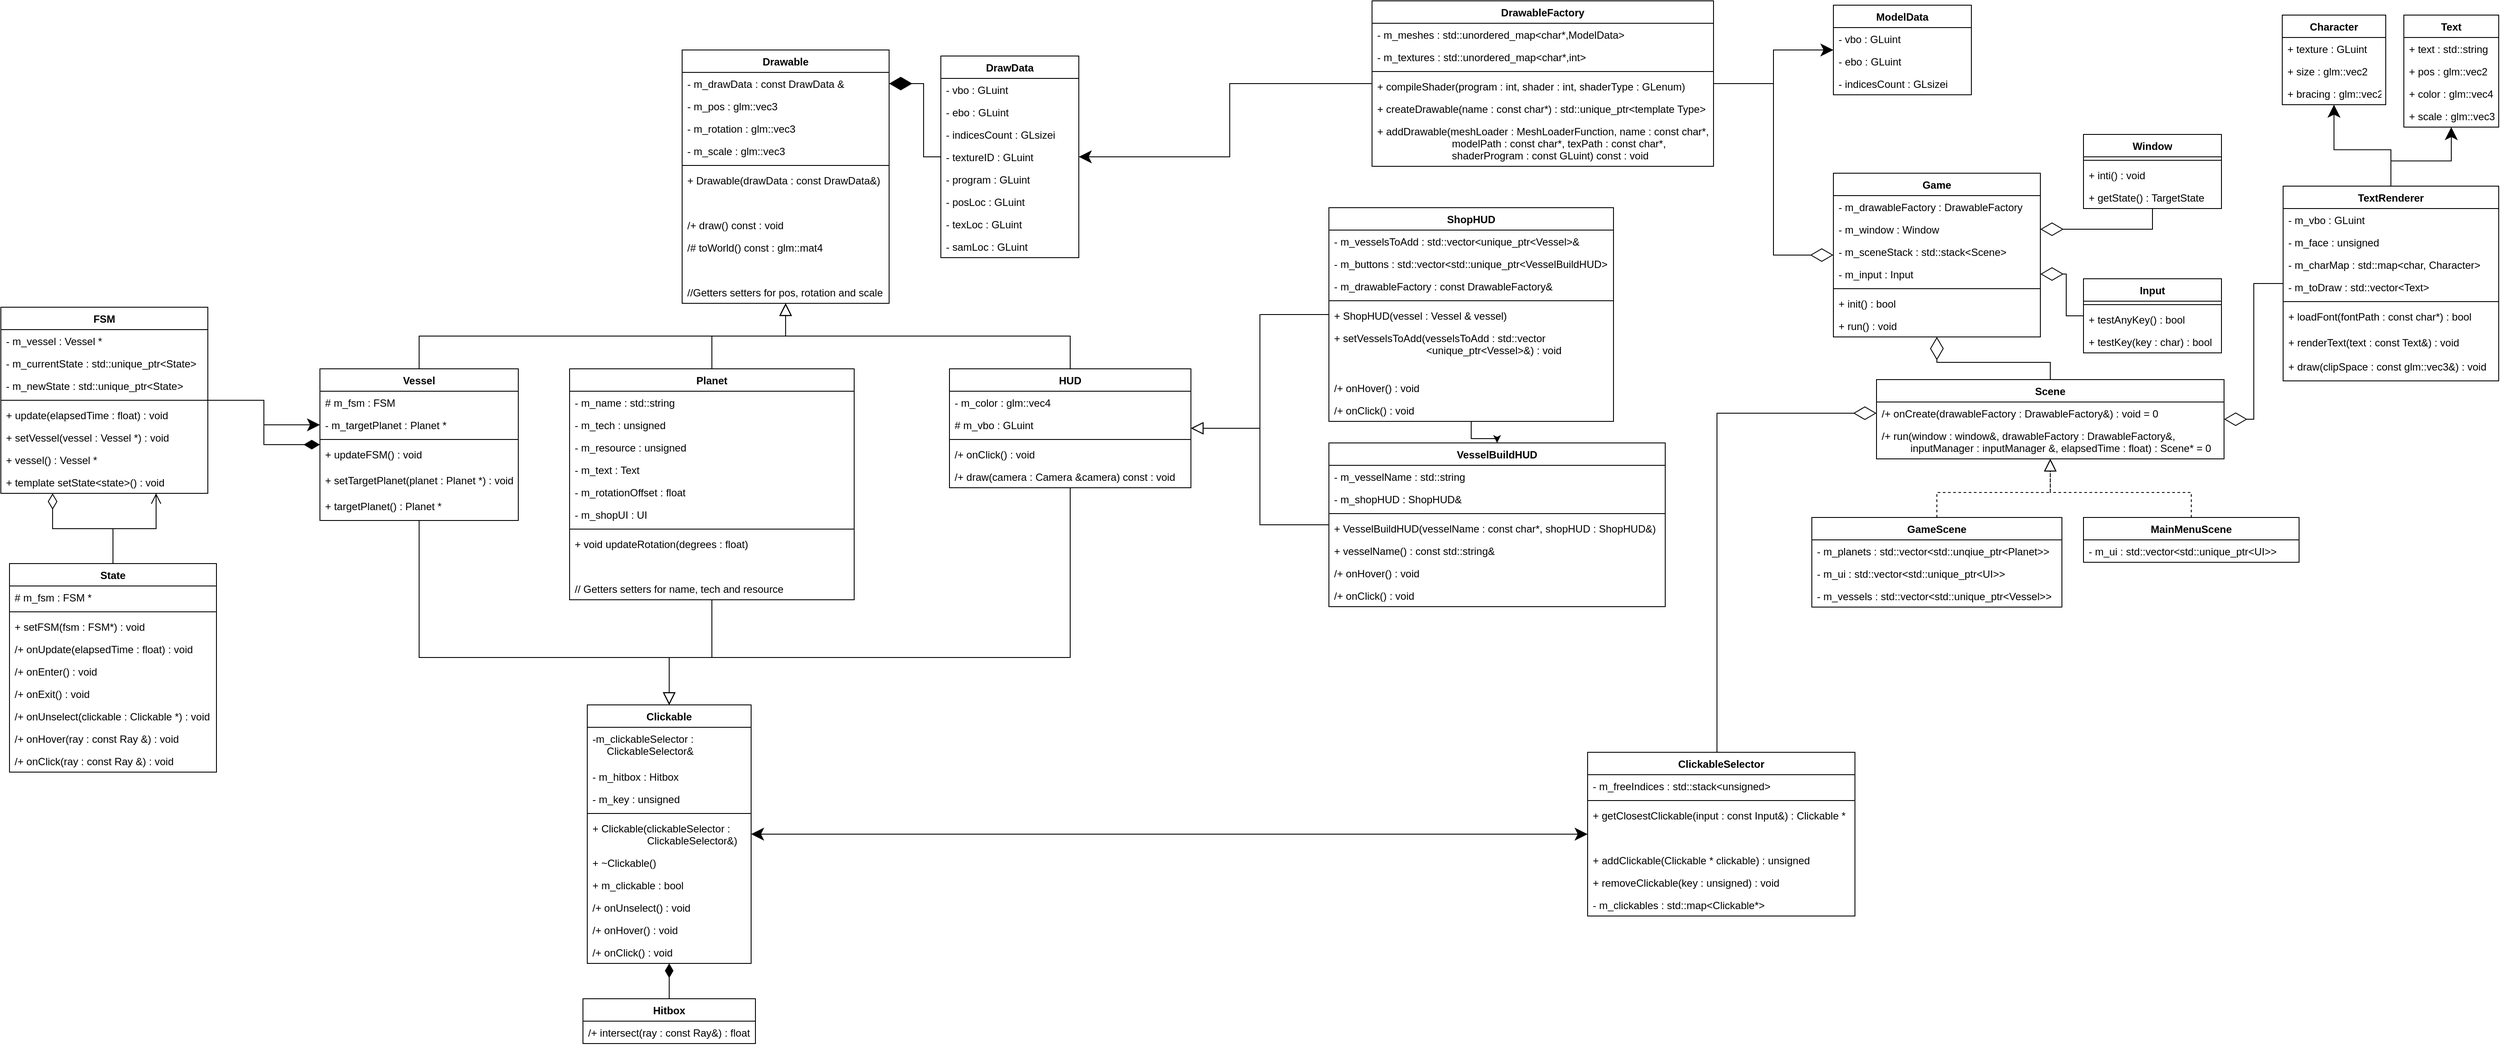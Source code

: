 <mxfile version="10.5.0" type="device"><diagram id="i9re9GQSR742nZZxmNjh" name="Page-1"><mxGraphModel dx="3123" dy="2173" grid="1" gridSize="10" guides="1" tooltips="1" connect="1" arrows="1" fold="1" page="0" pageScale="1" pageWidth="827" pageHeight="1169" math="0" shadow="0"><root><mxCell id="0"/><mxCell id="1" parent="0"/><mxCell id="rJT7sKnUNj_xwnFJikx2-1" value="GameScene" style="swimlane;fontStyle=1;align=center;verticalAlign=top;childLayout=stackLayout;horizontal=1;startSize=26;horizontalStack=0;resizeParent=1;resizeParentMax=0;resizeLast=0;collapsible=1;marginBottom=0;" parent="1" vertex="1"><mxGeometry x="1620" y="17.5" width="290" height="104" as="geometry"><mxRectangle x="160" y="80" width="90" height="26" as="alternateBounds"/></mxGeometry></mxCell><mxCell id="rJT7sKnUNj_xwnFJikx2-2" value="- m_planets : std::vector&lt;std::unqiue_ptr&lt;Planet&gt;&gt;" style="text;strokeColor=none;fillColor=none;align=left;verticalAlign=top;spacingLeft=4;spacingRight=4;overflow=hidden;rotatable=0;points=[[0,0.5],[1,0.5]];portConstraint=eastwest;" parent="rJT7sKnUNj_xwnFJikx2-1" vertex="1"><mxGeometry y="26" width="290" height="26" as="geometry"/></mxCell><mxCell id="5YO-ygShlUDtJ7WzstVl-23" value="- m_ui : std::vector&lt;std::unique_ptr&lt;UI&gt;&gt;&#10;" style="text;strokeColor=none;fillColor=none;align=left;verticalAlign=top;spacingLeft=4;spacingRight=4;overflow=hidden;rotatable=0;points=[[0,0.5],[1,0.5]];portConstraint=eastwest;" parent="rJT7sKnUNj_xwnFJikx2-1" vertex="1"><mxGeometry y="52" width="290" height="26" as="geometry"/></mxCell><mxCell id="5YO-ygShlUDtJ7WzstVl-24" value="- m_vessels : std::vector&lt;std::unique_ptr&lt;Vessel&gt;&gt;&#10;" style="text;strokeColor=none;fillColor=none;align=left;verticalAlign=top;spacingLeft=4;spacingRight=4;overflow=hidden;rotatable=0;points=[[0,0.5],[1,0.5]];portConstraint=eastwest;" parent="rJT7sKnUNj_xwnFJikx2-1" vertex="1"><mxGeometry y="78" width="290" height="26" as="geometry"/></mxCell><mxCell id="rJT7sKnUNj_xwnFJikx2-5" value="Drawable&#10;" style="swimlane;fontStyle=1;align=center;verticalAlign=top;childLayout=stackLayout;horizontal=1;startSize=26;horizontalStack=0;resizeParent=1;resizeParentMax=0;resizeLast=0;collapsible=1;marginBottom=0;" parent="1" vertex="1"><mxGeometry x="310" y="-525" width="240" height="294" as="geometry"><mxRectangle x="360" y="-80" width="80" height="26" as="alternateBounds"/></mxGeometry></mxCell><mxCell id="-7fg012H0KNJBUnTIa3P-5" value="- m_drawData : const DrawData &amp;&#10;" style="text;strokeColor=none;fillColor=none;align=left;verticalAlign=top;spacingLeft=4;spacingRight=4;overflow=hidden;rotatable=0;points=[[0,0.5],[1,0.5]];portConstraint=eastwest;" parent="rJT7sKnUNj_xwnFJikx2-5" vertex="1"><mxGeometry y="26" width="240" height="26" as="geometry"/></mxCell><mxCell id="-7fg012H0KNJBUnTIa3P-1" value="- m_pos : glm::vec3&#10;&#10;" style="text;strokeColor=none;fillColor=none;align=left;verticalAlign=top;spacingLeft=4;spacingRight=4;overflow=hidden;rotatable=0;points=[[0,0.5],[1,0.5]];portConstraint=eastwest;" parent="rJT7sKnUNj_xwnFJikx2-5" vertex="1"><mxGeometry y="52" width="240" height="26" as="geometry"/></mxCell><mxCell id="-7fg012H0KNJBUnTIa3P-2" value="- m_rotation : glm::vec3" style="text;strokeColor=none;fillColor=none;align=left;verticalAlign=top;spacingLeft=4;spacingRight=4;overflow=hidden;rotatable=0;points=[[0,0.5],[1,0.5]];portConstraint=eastwest;" parent="rJT7sKnUNj_xwnFJikx2-5" vertex="1"><mxGeometry y="78" width="240" height="26" as="geometry"/></mxCell><mxCell id="-7fg012H0KNJBUnTIa3P-3" value="- m_scale : glm::vec3" style="text;strokeColor=none;fillColor=none;align=left;verticalAlign=top;spacingLeft=4;spacingRight=4;overflow=hidden;rotatable=0;points=[[0,0.5],[1,0.5]];portConstraint=eastwest;" parent="rJT7sKnUNj_xwnFJikx2-5" vertex="1"><mxGeometry y="104" width="240" height="26" as="geometry"/></mxCell><mxCell id="rJT7sKnUNj_xwnFJikx2-7" value="" style="line;strokeWidth=1;fillColor=none;align=left;verticalAlign=middle;spacingTop=-1;spacingLeft=3;spacingRight=3;rotatable=0;labelPosition=right;points=[];portConstraint=eastwest;" parent="rJT7sKnUNj_xwnFJikx2-5" vertex="1"><mxGeometry y="130" width="240" height="8" as="geometry"/></mxCell><mxCell id="rJT7sKnUNj_xwnFJikx2-8" value="+ Drawable(drawData : const DrawData&amp;)" style="text;strokeColor=none;fillColor=none;align=left;verticalAlign=top;spacingLeft=4;spacingRight=4;overflow=hidden;rotatable=0;points=[[0,0.5],[1,0.5]];portConstraint=eastwest;" parent="rJT7sKnUNj_xwnFJikx2-5" vertex="1"><mxGeometry y="138" width="240" height="26" as="geometry"/></mxCell><mxCell id="rJT7sKnUNj_xwnFJikx2-182" value=" " style="text;strokeColor=none;fillColor=none;align=left;verticalAlign=top;spacingLeft=4;spacingRight=4;overflow=hidden;rotatable=0;points=[[0,0.5],[1,0.5]];portConstraint=eastwest;" parent="rJT7sKnUNj_xwnFJikx2-5" vertex="1"><mxGeometry y="164" width="240" height="26" as="geometry"/></mxCell><mxCell id="rJT7sKnUNj_xwnFJikx2-181" value="/+ draw() const : void" style="text;strokeColor=none;fillColor=none;align=left;verticalAlign=top;spacingLeft=4;spacingRight=4;overflow=hidden;rotatable=0;points=[[0,0.5],[1,0.5]];portConstraint=eastwest;" parent="rJT7sKnUNj_xwnFJikx2-5" vertex="1"><mxGeometry y="190" width="240" height="26" as="geometry"/></mxCell><mxCell id="-7fg012H0KNJBUnTIa3P-63" value="/# toWorld() const : glm::mat4" style="text;strokeColor=none;fillColor=none;align=left;verticalAlign=top;spacingLeft=4;spacingRight=4;overflow=hidden;rotatable=0;points=[[0,0.5],[1,0.5]];portConstraint=eastwest;" parent="rJT7sKnUNj_xwnFJikx2-5" vertex="1"><mxGeometry y="216" width="240" height="26" as="geometry"/></mxCell><mxCell id="-7fg012H0KNJBUnTIa3P-64" value=" " style="text;strokeColor=none;fillColor=none;align=left;verticalAlign=top;spacingLeft=4;spacingRight=4;overflow=hidden;rotatable=0;points=[[0,0.5],[1,0.5]];portConstraint=eastwest;" parent="rJT7sKnUNj_xwnFJikx2-5" vertex="1"><mxGeometry y="242" width="240" height="26" as="geometry"/></mxCell><mxCell id="-7fg012H0KNJBUnTIa3P-65" value="//Getters setters for pos, rotation and scale" style="text;strokeColor=none;fillColor=none;align=left;verticalAlign=top;spacingLeft=4;spacingRight=4;overflow=hidden;rotatable=0;points=[[0,0.5],[1,0.5]];portConstraint=eastwest;" parent="rJT7sKnUNj_xwnFJikx2-5" vertex="1"><mxGeometry y="268" width="240" height="26" as="geometry"/></mxCell><mxCell id="rJT7sKnUNj_xwnFJikx2-168" style="edgeStyle=elbowEdgeStyle;rounded=0;elbow=vertical;html=1;jettySize=auto;orthogonalLoop=1;endFill=0;endArrow=block;endSize=12;" parent="1" source="6wGpaK7jYhD4Hi7cCe56-2" target="6wGpaK7jYhD4Hi7cCe56-45" edge="1"><mxGeometry relative="1" as="geometry"><Array as="points"><mxPoint x="160" y="180"/></Array><mxPoint x="310" y="265.5" as="targetPoint"/></mxGeometry></mxCell><mxCell id="rJT7sKnUNj_xwnFJikx2-57" style="edgeStyle=elbowEdgeStyle;rounded=0;html=1;jettySize=auto;orthogonalLoop=1;endFill=0;endArrow=block;endSize=12;elbow=vertical;" parent="1" source="rJT7sKnUNj_xwnFJikx2-16" target="rJT7sKnUNj_xwnFJikx2-5" edge="1"><mxGeometry relative="1" as="geometry"/></mxCell><mxCell id="rJT7sKnUNj_xwnFJikx2-170" style="edgeStyle=orthogonalEdgeStyle;rounded=0;elbow=vertical;html=1;jettySize=auto;orthogonalLoop=1;endFill=0;endArrow=block;endSize=12;" parent="1" source="rJT7sKnUNj_xwnFJikx2-16" target="6wGpaK7jYhD4Hi7cCe56-45" edge="1"><mxGeometry relative="1" as="geometry"><mxPoint x="220" y="-181" as="sourcePoint"/><mxPoint x="430" y="210" as="targetPoint"/><Array as="points"><mxPoint x="345" y="180"/></Array></mxGeometry></mxCell><mxCell id="rJT7sKnUNj_xwnFJikx2-16" value="Planet&#10;" style="swimlane;fontStyle=1;align=center;verticalAlign=top;childLayout=stackLayout;horizontal=1;startSize=26;horizontalStack=0;resizeParent=1;resizeParentMax=0;resizeLast=0;collapsible=1;marginBottom=0;" parent="1" vertex="1"><mxGeometry x="179.5" y="-155" width="330" height="268" as="geometry"><mxRectangle x="160" y="-137" width="70" height="26" as="alternateBounds"/></mxGeometry></mxCell><mxCell id="rJT7sKnUNj_xwnFJikx2-17" value="- m_name : std::string" style="text;strokeColor=none;fillColor=none;align=left;verticalAlign=top;spacingLeft=4;spacingRight=4;overflow=hidden;rotatable=0;points=[[0,0.5],[1,0.5]];portConstraint=eastwest;" parent="rJT7sKnUNj_xwnFJikx2-16" vertex="1"><mxGeometry y="26" width="330" height="26" as="geometry"/></mxCell><mxCell id="rJT7sKnUNj_xwnFJikx2-136" value="- m_tech : unsigned" style="text;strokeColor=none;fillColor=none;align=left;verticalAlign=top;spacingLeft=4;spacingRight=4;overflow=hidden;rotatable=0;points=[[0,0.5],[1,0.5]];portConstraint=eastwest;" parent="rJT7sKnUNj_xwnFJikx2-16" vertex="1"><mxGeometry y="52" width="330" height="26" as="geometry"/></mxCell><mxCell id="rJT7sKnUNj_xwnFJikx2-137" value="- m_resource : unsigned" style="text;strokeColor=none;fillColor=none;align=left;verticalAlign=top;spacingLeft=4;spacingRight=4;overflow=hidden;rotatable=0;points=[[0,0.5],[1,0.5]];portConstraint=eastwest;" parent="rJT7sKnUNj_xwnFJikx2-16" vertex="1"><mxGeometry y="78" width="330" height="26" as="geometry"/></mxCell><mxCell id="5YO-ygShlUDtJ7WzstVl-14" value="- m_text : Text" style="text;strokeColor=none;fillColor=none;align=left;verticalAlign=top;spacingLeft=4;spacingRight=4;overflow=hidden;rotatable=0;points=[[0,0.5],[1,0.5]];portConstraint=eastwest;" parent="rJT7sKnUNj_xwnFJikx2-16" vertex="1"><mxGeometry y="104" width="330" height="26" as="geometry"/></mxCell><mxCell id="-7fg012H0KNJBUnTIa3P-68" value="- m_rotationOffset : float" style="text;strokeColor=none;fillColor=none;align=left;verticalAlign=top;spacingLeft=4;spacingRight=4;overflow=hidden;rotatable=0;points=[[0,0.5],[1,0.5]];portConstraint=eastwest;" parent="rJT7sKnUNj_xwnFJikx2-16" vertex="1"><mxGeometry y="130" width="330" height="26" as="geometry"/></mxCell><mxCell id="SJQj1l9_C12tq92S0Cko-1" value="- m_shopUI : UI" style="text;strokeColor=none;fillColor=none;align=left;verticalAlign=top;spacingLeft=4;spacingRight=4;overflow=hidden;rotatable=0;points=[[0,0.5],[1,0.5]];portConstraint=eastwest;" parent="rJT7sKnUNj_xwnFJikx2-16" vertex="1"><mxGeometry y="156" width="330" height="26" as="geometry"/></mxCell><mxCell id="rJT7sKnUNj_xwnFJikx2-18" value="" style="line;strokeWidth=1;fillColor=none;align=left;verticalAlign=middle;spacingTop=-1;spacingLeft=3;spacingRight=3;rotatable=0;labelPosition=right;points=[];portConstraint=eastwest;" parent="rJT7sKnUNj_xwnFJikx2-16" vertex="1"><mxGeometry y="182" width="330" height="8" as="geometry"/></mxCell><mxCell id="rJT7sKnUNj_xwnFJikx2-160" value="+ void updateRotation(degrees : float)" style="text;strokeColor=none;fillColor=none;align=left;verticalAlign=top;spacingLeft=4;spacingRight=4;overflow=hidden;rotatable=0;points=[[0,0.5],[1,0.5]];portConstraint=eastwest;" parent="rJT7sKnUNj_xwnFJikx2-16" vertex="1"><mxGeometry y="190" width="330" height="26" as="geometry"/></mxCell><mxCell id="-7fg012H0KNJBUnTIa3P-66" value=" " style="text;strokeColor=none;fillColor=none;align=left;verticalAlign=top;spacingLeft=4;spacingRight=4;overflow=hidden;rotatable=0;points=[[0,0.5],[1,0.5]];portConstraint=eastwest;" parent="rJT7sKnUNj_xwnFJikx2-16" vertex="1"><mxGeometry y="216" width="330" height="26" as="geometry"/></mxCell><mxCell id="-7fg012H0KNJBUnTIa3P-67" value="// Getters setters for name, tech and resource" style="text;strokeColor=none;fillColor=none;align=left;verticalAlign=top;spacingLeft=4;spacingRight=4;overflow=hidden;rotatable=0;points=[[0,0.5],[1,0.5]];portConstraint=eastwest;" parent="rJT7sKnUNj_xwnFJikx2-16" vertex="1"><mxGeometry y="242" width="330" height="26" as="geometry"/></mxCell><mxCell id="rJT7sKnUNj_xwnFJikx2-54" style="edgeStyle=elbowEdgeStyle;rounded=0;html=1;jettySize=auto;orthogonalLoop=1;endFill=0;endArrow=block;endSize=12;elbow=vertical;" parent="1" source="6wGpaK7jYhD4Hi7cCe56-40" target="rJT7sKnUNj_xwnFJikx2-5" edge="1"><mxGeometry relative="1" as="geometry"><mxPoint x="770.588" y="-154.882" as="sourcePoint"/></mxGeometry></mxCell><mxCell id="rJT7sKnUNj_xwnFJikx2-56" style="rounded=0;html=1;jettySize=auto;orthogonalLoop=1;endFill=0;endArrow=block;endSize=12;edgeStyle=elbowEdgeStyle;elbow=vertical;" parent="1" source="6wGpaK7jYhD4Hi7cCe56-2" target="rJT7sKnUNj_xwnFJikx2-5" edge="1"><mxGeometry relative="1" as="geometry"/></mxCell><mxCell id="rJT7sKnUNj_xwnFJikx2-140" value="Game" style="swimlane;fontStyle=1;align=center;verticalAlign=top;childLayout=stackLayout;horizontal=1;startSize=26;horizontalStack=0;resizeParent=1;resizeParentMax=0;resizeLast=0;collapsible=1;marginBottom=0;" parent="1" vertex="1"><mxGeometry x="1645" y="-382" width="240" height="190" as="geometry"/></mxCell><mxCell id="rJT7sKnUNj_xwnFJikx2-141" value="- m_drawableFactory : DrawableFactory" style="text;strokeColor=none;fillColor=none;align=left;verticalAlign=top;spacingLeft=4;spacingRight=4;overflow=hidden;rotatable=0;points=[[0,0.5],[1,0.5]];portConstraint=eastwest;" parent="rJT7sKnUNj_xwnFJikx2-140" vertex="1"><mxGeometry y="26" width="240" height="26" as="geometry"/></mxCell><mxCell id="-7fg012H0KNJBUnTIa3P-26" value="- m_window : Window" style="text;strokeColor=none;fillColor=none;align=left;verticalAlign=top;spacingLeft=4;spacingRight=4;overflow=hidden;rotatable=0;points=[[0,0.5],[1,0.5]];portConstraint=eastwest;" parent="rJT7sKnUNj_xwnFJikx2-140" vertex="1"><mxGeometry y="52" width="240" height="26" as="geometry"/></mxCell><mxCell id="-7fg012H0KNJBUnTIa3P-32" value="- m_sceneStack : std::stack&lt;Scene&gt;" style="text;strokeColor=none;fillColor=none;align=left;verticalAlign=top;spacingLeft=4;spacingRight=4;overflow=hidden;rotatable=0;points=[[0,0.5],[1,0.5]];portConstraint=eastwest;" parent="rJT7sKnUNj_xwnFJikx2-140" vertex="1"><mxGeometry y="78" width="240" height="26" as="geometry"/></mxCell><mxCell id="5YO-ygShlUDtJ7WzstVl-17" value="- m_input : Input" style="text;strokeColor=none;fillColor=none;align=left;verticalAlign=top;spacingLeft=4;spacingRight=4;overflow=hidden;rotatable=0;points=[[0,0.5],[1,0.5]];portConstraint=eastwest;" parent="rJT7sKnUNj_xwnFJikx2-140" vertex="1"><mxGeometry y="104" width="240" height="26" as="geometry"/></mxCell><mxCell id="rJT7sKnUNj_xwnFJikx2-142" value="" style="line;strokeWidth=1;fillColor=none;align=left;verticalAlign=middle;spacingTop=-1;spacingLeft=3;spacingRight=3;rotatable=0;labelPosition=right;points=[];portConstraint=eastwest;" parent="rJT7sKnUNj_xwnFJikx2-140" vertex="1"><mxGeometry y="130" width="240" height="8" as="geometry"/></mxCell><mxCell id="rJT7sKnUNj_xwnFJikx2-143" value="+ init() : bool" style="text;strokeColor=none;fillColor=none;align=left;verticalAlign=top;spacingLeft=4;spacingRight=4;overflow=hidden;rotatable=0;points=[[0,0.5],[1,0.5]];portConstraint=eastwest;" parent="rJT7sKnUNj_xwnFJikx2-140" vertex="1"><mxGeometry y="138" width="240" height="26" as="geometry"/></mxCell><mxCell id="5YO-ygShlUDtJ7WzstVl-16" value="+ run() : void&#10;" style="text;strokeColor=none;fillColor=none;align=left;verticalAlign=top;spacingLeft=4;spacingRight=4;overflow=hidden;rotatable=0;points=[[0,0.5],[1,0.5]];portConstraint=eastwest;" parent="rJT7sKnUNj_xwnFJikx2-140" vertex="1"><mxGeometry y="164" width="240" height="26" as="geometry"/></mxCell><mxCell id="6wGpaK7jYhD4Hi7cCe56-37" style="edgeStyle=elbowEdgeStyle;rounded=0;orthogonalLoop=1;jettySize=auto;html=1;endFill=0;endArrow=diamondThin;endSize=24;" edge="1" parent="1" source="-7fg012H0KNJBUnTIa3P-33" target="rJT7sKnUNj_xwnFJikx2-144"><mxGeometry relative="1" as="geometry"/></mxCell><mxCell id="rJT7sKnUNj_xwnFJikx2-144" value="Scene" style="swimlane;fontStyle=1;align=center;verticalAlign=top;childLayout=stackLayout;horizontal=1;startSize=26;horizontalStack=0;resizeParent=1;resizeParentMax=0;resizeLast=0;collapsible=1;marginBottom=0;" parent="1" vertex="1"><mxGeometry x="1695" y="-142.5" width="403" height="92" as="geometry"/></mxCell><mxCell id="rJT7sKnUNj_xwnFJikx2-147" value="/+ onCreate(drawableFactory : DrawableFactory&amp;) : void = 0" style="text;strokeColor=none;fillColor=none;align=left;verticalAlign=top;spacingLeft=4;spacingRight=4;overflow=hidden;rotatable=0;points=[[0,0.5],[1,0.5]];portConstraint=eastwest;" parent="rJT7sKnUNj_xwnFJikx2-144" vertex="1"><mxGeometry y="26" width="403" height="26" as="geometry"/></mxCell><mxCell id="5YO-ygShlUDtJ7WzstVl-22" value="/+ run(window : window&amp;, drawableFactory : DrawableFactory&amp;,&#10;          inputManager : inputManager &amp;, elapsedTime : float) : Scene* = 0&#10;" style="text;strokeColor=none;fillColor=none;align=left;verticalAlign=top;spacingLeft=4;spacingRight=4;overflow=hidden;rotatable=0;points=[[0,0.5],[1,0.5]];portConstraint=eastwest;" parent="rJT7sKnUNj_xwnFJikx2-144" vertex="1"><mxGeometry y="52" width="403" height="40" as="geometry"/></mxCell><mxCell id="rJT7sKnUNj_xwnFJikx2-149" style="edgeStyle=orthogonalEdgeStyle;rounded=0;html=1;jettySize=auto;orthogonalLoop=1;endFill=0;endArrow=diamondThin;endSize=24;" parent="1" source="rJT7sKnUNj_xwnFJikx2-144" target="rJT7sKnUNj_xwnFJikx2-140" edge="1"><mxGeometry relative="1" as="geometry"><mxPoint x="1502" y="315.5" as="sourcePoint"/><mxPoint x="1685" y="-113" as="targetPoint"/></mxGeometry></mxCell><mxCell id="rJT7sKnUNj_xwnFJikx2-150" style="edgeStyle=orthogonalEdgeStyle;rounded=0;elbow=vertical;html=1;jettySize=auto;orthogonalLoop=1;endFill=0;endArrow=block;endSize=12;dashed=1;" parent="1" source="rJT7sKnUNj_xwnFJikx2-1" target="rJT7sKnUNj_xwnFJikx2-144" edge="1"><mxGeometry relative="1" as="geometry"/></mxCell><mxCell id="rJT7sKnUNj_xwnFJikx2-156" style="edgeStyle=orthogonalEdgeStyle;rounded=0;html=1;jettySize=auto;orthogonalLoop=1;endFill=0;endArrow=block;endSize=12;dashed=1;" parent="1" source="rJT7sKnUNj_xwnFJikx2-152" target="rJT7sKnUNj_xwnFJikx2-144" edge="1"><mxGeometry relative="1" as="geometry"/></mxCell><mxCell id="rJT7sKnUNj_xwnFJikx2-152" value="MainMenuScene" style="swimlane;fontStyle=1;align=center;verticalAlign=top;childLayout=stackLayout;horizontal=1;startSize=26;horizontalStack=0;resizeParent=1;resizeParentMax=0;resizeLast=0;collapsible=1;marginBottom=0;" parent="1" vertex="1"><mxGeometry x="1935" y="17.5" width="250" height="52" as="geometry"><mxRectangle x="160" y="80" width="90" height="26" as="alternateBounds"/></mxGeometry></mxCell><mxCell id="rJT7sKnUNj_xwnFJikx2-153" value="- m_ui : std::vector&lt;std::unique_ptr&lt;UI&gt;&gt;" style="text;strokeColor=none;fillColor=none;align=left;verticalAlign=top;spacingLeft=4;spacingRight=4;overflow=hidden;rotatable=0;points=[[0,0.5],[1,0.5]];portConstraint=eastwest;" parent="rJT7sKnUNj_xwnFJikx2-152" vertex="1"><mxGeometry y="26" width="250" height="26" as="geometry"/></mxCell><mxCell id="5YO-ygShlUDtJ7WzstVl-13" style="edgeStyle=elbowEdgeStyle;rounded=0;html=1;jettySize=auto;orthogonalLoop=1;endFill=0;endArrow=diamondThin;endSize=24;" parent="1" source="rJT7sKnUNj_xwnFJikx2-188" target="rJT7sKnUNj_xwnFJikx2-140" edge="1"><mxGeometry relative="1" as="geometry"><mxPoint x="1550" y="-400.071" as="sourcePoint"/></mxGeometry></mxCell><mxCell id="-7fg012H0KNJBUnTIa3P-13" style="edgeStyle=orthogonalEdgeStyle;rounded=0;orthogonalLoop=1;jettySize=auto;html=1;endSize=12;" parent="1" source="rJT7sKnUNj_xwnFJikx2-188" target="5YO-ygShlUDtJ7WzstVl-4" edge="1"><mxGeometry relative="1" as="geometry"/></mxCell><mxCell id="-7fg012H0KNJBUnTIa3P-23" value="&amp;nbsp;" style="edgeStyle=elbowEdgeStyle;rounded=0;orthogonalLoop=1;jettySize=auto;html=1;endSize=12;" parent="1" source="rJT7sKnUNj_xwnFJikx2-188" target="-7fg012H0KNJBUnTIa3P-14" edge="1"><mxGeometry x="0.794" y="-79" relative="1" as="geometry"><mxPoint x="1530" y="-480" as="sourcePoint"/><mxPoint as="offset"/></mxGeometry></mxCell><mxCell id="rJT7sKnUNj_xwnFJikx2-188" value="DrawableFactory" style="swimlane;fontStyle=1;align=center;verticalAlign=top;childLayout=stackLayout;horizontal=1;startSize=26;horizontalStack=0;resizeParent=1;resizeParentMax=0;resizeLast=0;collapsible=1;marginBottom=0;" parent="1" vertex="1"><mxGeometry x="1110" y="-582" width="396" height="192" as="geometry"/></mxCell><mxCell id="rJT7sKnUNj_xwnFJikx2-189" value="- m_meshes : std::unordered_map&lt;char*,ModelData&gt;" style="text;strokeColor=none;fillColor=none;align=left;verticalAlign=top;spacingLeft=4;spacingRight=4;overflow=hidden;rotatable=0;points=[[0,0.5],[1,0.5]];portConstraint=eastwest;" parent="rJT7sKnUNj_xwnFJikx2-188" vertex="1"><mxGeometry y="26" width="396" height="26" as="geometry"/></mxCell><mxCell id="-7fg012H0KNJBUnTIa3P-6" value="- m_textures : std::unordered_map&lt;char*,int&gt;" style="text;strokeColor=none;fillColor=none;align=left;verticalAlign=top;spacingLeft=4;spacingRight=4;overflow=hidden;rotatable=0;points=[[0,0.5],[1,0.5]];portConstraint=eastwest;" parent="rJT7sKnUNj_xwnFJikx2-188" vertex="1"><mxGeometry y="52" width="396" height="26" as="geometry"/></mxCell><mxCell id="rJT7sKnUNj_xwnFJikx2-190" value="" style="line;strokeWidth=1;fillColor=none;align=left;verticalAlign=middle;spacingTop=-1;spacingLeft=3;spacingRight=3;rotatable=0;labelPosition=right;points=[];portConstraint=eastwest;" parent="rJT7sKnUNj_xwnFJikx2-188" vertex="1"><mxGeometry y="78" width="396" height="8" as="geometry"/></mxCell><mxCell id="-7fg012H0KNJBUnTIa3P-7" value="+ compileShader(program : int, shader : int, shaderType : GLenum)" style="text;strokeColor=none;fillColor=none;align=left;verticalAlign=top;spacingLeft=4;spacingRight=4;overflow=hidden;rotatable=0;points=[[0,0.5],[1,0.5]];portConstraint=eastwest;" parent="rJT7sKnUNj_xwnFJikx2-188" vertex="1"><mxGeometry y="86" width="396" height="26" as="geometry"/></mxCell><mxCell id="rJT7sKnUNj_xwnFJikx2-191" value="+ createDrawable(name : const char*) : std::unique_ptr&lt;template Type&gt;" style="text;strokeColor=none;fillColor=none;align=left;verticalAlign=top;spacingLeft=4;spacingRight=4;overflow=hidden;rotatable=0;points=[[0,0.5],[1,0.5]];portConstraint=eastwest;" parent="rJT7sKnUNj_xwnFJikx2-188" vertex="1"><mxGeometry y="112" width="396" height="26" as="geometry"/></mxCell><mxCell id="5YO-ygShlUDtJ7WzstVl-12" value="+ addDrawable(meshLoader : MeshLoaderFunction, name : const char*,  &#10;                          modelPath : const char*, texPath : const char*, &#10;                          shaderProgram : const GLuint) const : void" style="text;strokeColor=none;fillColor=none;align=left;verticalAlign=top;spacingLeft=4;spacingRight=4;overflow=hidden;rotatable=0;points=[[0,0.5],[1,0.5]];portConstraint=eastwest;" parent="rJT7sKnUNj_xwnFJikx2-188" vertex="1"><mxGeometry y="138" width="396" height="54" as="geometry"/></mxCell><mxCell id="5YO-ygShlUDtJ7WzstVl-11" style="edgeStyle=orthogonalEdgeStyle;rounded=0;html=1;entryX=1;entryY=0.5;entryDx=0;entryDy=0;jettySize=auto;orthogonalLoop=1;endFill=1;endArrow=diamondThin;endSize=24;" parent="1" source="5YO-ygShlUDtJ7WzstVl-4" target="-7fg012H0KNJBUnTIa3P-5" edge="1"><mxGeometry relative="1" as="geometry"><mxPoint x="540" y="-486" as="targetPoint"/></mxGeometry></mxCell><mxCell id="5YO-ygShlUDtJ7WzstVl-4" value="DrawData&#10;" style="swimlane;fontStyle=1;align=center;verticalAlign=top;childLayout=stackLayout;horizontal=1;startSize=26;horizontalStack=0;resizeParent=1;resizeParentMax=0;resizeLast=0;collapsible=1;marginBottom=0;" parent="1" vertex="1"><mxGeometry x="610" y="-518" width="160" height="234" as="geometry"/></mxCell><mxCell id="rJT7sKnUNj_xwnFJikx2-130" value="- vbo : GLuint" style="text;strokeColor=none;fillColor=none;align=left;verticalAlign=top;spacingLeft=4;spacingRight=4;overflow=hidden;rotatable=0;points=[[0,0.5],[1,0.5]];portConstraint=eastwest;" parent="5YO-ygShlUDtJ7WzstVl-4" vertex="1"><mxGeometry y="26" width="160" height="26" as="geometry"/></mxCell><mxCell id="-7fg012H0KNJBUnTIa3P-11" value="- ebo : GLuint" style="text;strokeColor=none;fillColor=none;align=left;verticalAlign=top;spacingLeft=4;spacingRight=4;overflow=hidden;rotatable=0;points=[[0,0.5],[1,0.5]];portConstraint=eastwest;" parent="5YO-ygShlUDtJ7WzstVl-4" vertex="1"><mxGeometry y="52" width="160" height="26" as="geometry"/></mxCell><mxCell id="rJT7sKnUNj_xwnFJikx2-187" value="- indicesCount : GLsizei" style="text;strokeColor=none;fillColor=none;align=left;verticalAlign=top;spacingLeft=4;spacingRight=4;overflow=hidden;rotatable=0;points=[[0,0.5],[1,0.5]];portConstraint=eastwest;" parent="5YO-ygShlUDtJ7WzstVl-4" vertex="1"><mxGeometry y="78" width="160" height="26" as="geometry"/></mxCell><mxCell id="rJT7sKnUNj_xwnFJikx2-186" value="- textureID : GLuint" style="text;strokeColor=none;fillColor=none;align=left;verticalAlign=top;spacingLeft=4;spacingRight=4;overflow=hidden;rotatable=0;points=[[0,0.5],[1,0.5]];portConstraint=eastwest;" parent="5YO-ygShlUDtJ7WzstVl-4" vertex="1"><mxGeometry y="104" width="160" height="26" as="geometry"/></mxCell><mxCell id="rJT7sKnUNj_xwnFJikx2-184" value="- program : GLuint" style="text;strokeColor=none;fillColor=none;align=left;verticalAlign=top;spacingLeft=4;spacingRight=4;overflow=hidden;rotatable=0;points=[[0,0.5],[1,0.5]];portConstraint=eastwest;" parent="5YO-ygShlUDtJ7WzstVl-4" vertex="1"><mxGeometry y="130" width="160" height="26" as="geometry"/></mxCell><mxCell id="-7fg012H0KNJBUnTIa3P-8" value="- posLoc : GLuint" style="text;strokeColor=none;fillColor=none;align=left;verticalAlign=top;spacingLeft=4;spacingRight=4;overflow=hidden;rotatable=0;points=[[0,0.5],[1,0.5]];portConstraint=eastwest;" parent="5YO-ygShlUDtJ7WzstVl-4" vertex="1"><mxGeometry y="156" width="160" height="26" as="geometry"/></mxCell><mxCell id="-7fg012H0KNJBUnTIa3P-9" value="- texLoc : GLuint" style="text;strokeColor=none;fillColor=none;align=left;verticalAlign=top;spacingLeft=4;spacingRight=4;overflow=hidden;rotatable=0;points=[[0,0.5],[1,0.5]];portConstraint=eastwest;" parent="5YO-ygShlUDtJ7WzstVl-4" vertex="1"><mxGeometry y="182" width="160" height="26" as="geometry"/></mxCell><mxCell id="-7fg012H0KNJBUnTIa3P-10" value="- samLoc : GLuint" style="text;strokeColor=none;fillColor=none;align=left;verticalAlign=top;spacingLeft=4;spacingRight=4;overflow=hidden;rotatable=0;points=[[0,0.5],[1,0.5]];portConstraint=eastwest;" parent="5YO-ygShlUDtJ7WzstVl-4" vertex="1"><mxGeometry y="208" width="160" height="26" as="geometry"/></mxCell><mxCell id="4SjTTzpuwzCWIhGu5Ah2-13" style="edgeStyle=orthogonalEdgeStyle;rounded=0;html=1;entryX=1;entryY=0.5;entryDx=0;entryDy=0;jettySize=auto;orthogonalLoop=1;endFill=0;endArrow=diamondThin;endSize=24;" parent="1" source="4SjTTzpuwzCWIhGu5Ah2-5" target="5YO-ygShlUDtJ7WzstVl-17" edge="1"><mxGeometry relative="1" as="geometry"/></mxCell><mxCell id="4SjTTzpuwzCWIhGu5Ah2-5" value="Input" style="swimlane;fontStyle=1;align=center;verticalAlign=top;childLayout=stackLayout;horizontal=1;startSize=26;horizontalStack=0;resizeParent=1;resizeParentMax=0;resizeLast=0;collapsible=1;marginBottom=0;" parent="1" vertex="1"><mxGeometry x="1935" y="-259.5" width="160" height="86" as="geometry"/></mxCell><mxCell id="4SjTTzpuwzCWIhGu5Ah2-7" value="" style="line;strokeWidth=1;fillColor=none;align=left;verticalAlign=middle;spacingTop=-1;spacingLeft=3;spacingRight=3;rotatable=0;labelPosition=right;points=[];portConstraint=eastwest;" parent="4SjTTzpuwzCWIhGu5Ah2-5" vertex="1"><mxGeometry y="26" width="160" height="8" as="geometry"/></mxCell><mxCell id="4SjTTzpuwzCWIhGu5Ah2-8" value="+ testAnyKey() : bool" style="text;strokeColor=none;fillColor=none;align=left;verticalAlign=top;spacingLeft=4;spacingRight=4;overflow=hidden;rotatable=0;points=[[0,0.5],[1,0.5]];portConstraint=eastwest;" parent="4SjTTzpuwzCWIhGu5Ah2-5" vertex="1"><mxGeometry y="34" width="160" height="26" as="geometry"/></mxCell><mxCell id="-7fg012H0KNJBUnTIa3P-24" value="+ testKey(key : char) : bool" style="text;strokeColor=none;fillColor=none;align=left;verticalAlign=top;spacingLeft=4;spacingRight=4;overflow=hidden;rotatable=0;points=[[0,0.5],[1,0.5]];portConstraint=eastwest;" parent="4SjTTzpuwzCWIhGu5Ah2-5" vertex="1"><mxGeometry y="60" width="160" height="26" as="geometry"/></mxCell><mxCell id="-7fg012H0KNJBUnTIa3P-14" value="ModelData&#10;" style="swimlane;fontStyle=1;align=center;verticalAlign=top;childLayout=stackLayout;horizontal=1;startSize=26;horizontalStack=0;resizeParent=1;resizeParentMax=0;resizeLast=0;collapsible=1;marginBottom=0;" parent="1" vertex="1"><mxGeometry x="1645" y="-577" width="160" height="104" as="geometry"/></mxCell><mxCell id="-7fg012H0KNJBUnTIa3P-15" value="- vbo : GLuint" style="text;strokeColor=none;fillColor=none;align=left;verticalAlign=top;spacingLeft=4;spacingRight=4;overflow=hidden;rotatable=0;points=[[0,0.5],[1,0.5]];portConstraint=eastwest;" parent="-7fg012H0KNJBUnTIa3P-14" vertex="1"><mxGeometry y="26" width="160" height="26" as="geometry"/></mxCell><mxCell id="-7fg012H0KNJBUnTIa3P-16" value="- ebo : GLuint" style="text;strokeColor=none;fillColor=none;align=left;verticalAlign=top;spacingLeft=4;spacingRight=4;overflow=hidden;rotatable=0;points=[[0,0.5],[1,0.5]];portConstraint=eastwest;" parent="-7fg012H0KNJBUnTIa3P-14" vertex="1"><mxGeometry y="52" width="160" height="26" as="geometry"/></mxCell><mxCell id="-7fg012H0KNJBUnTIa3P-17" value="- indicesCount : GLsizei" style="text;strokeColor=none;fillColor=none;align=left;verticalAlign=top;spacingLeft=4;spacingRight=4;overflow=hidden;rotatable=0;points=[[0,0.5],[1,0.5]];portConstraint=eastwest;" parent="-7fg012H0KNJBUnTIa3P-14" vertex="1"><mxGeometry y="78" width="160" height="26" as="geometry"/></mxCell><mxCell id="-7fg012H0KNJBUnTIa3P-31" style="edgeStyle=orthogonalEdgeStyle;rounded=0;orthogonalLoop=1;jettySize=auto;html=1;entryX=1;entryY=0.5;entryDx=0;entryDy=0;endFill=0;endArrow=diamondThin;endSize=24;" parent="1" source="-7fg012H0KNJBUnTIa3P-27" target="-7fg012H0KNJBUnTIa3P-26" edge="1"><mxGeometry relative="1" as="geometry"/></mxCell><mxCell id="-7fg012H0KNJBUnTIa3P-27" value="Window" style="swimlane;fontStyle=1;align=center;verticalAlign=top;childLayout=stackLayout;horizontal=1;startSize=26;horizontalStack=0;resizeParent=1;resizeParentMax=0;resizeLast=0;collapsible=1;marginBottom=0;" parent="1" vertex="1"><mxGeometry x="1935" y="-427" width="160" height="86" as="geometry"/></mxCell><mxCell id="-7fg012H0KNJBUnTIa3P-28" value="" style="line;strokeWidth=1;fillColor=none;align=left;verticalAlign=middle;spacingTop=-1;spacingLeft=3;spacingRight=3;rotatable=0;labelPosition=right;points=[];portConstraint=eastwest;" parent="-7fg012H0KNJBUnTIa3P-27" vertex="1"><mxGeometry y="26" width="160" height="8" as="geometry"/></mxCell><mxCell id="-7fg012H0KNJBUnTIa3P-29" value="+ inti() : void" style="text;strokeColor=none;fillColor=none;align=left;verticalAlign=top;spacingLeft=4;spacingRight=4;overflow=hidden;rotatable=0;points=[[0,0.5],[1,0.5]];portConstraint=eastwest;" parent="-7fg012H0KNJBUnTIa3P-27" vertex="1"><mxGeometry y="34" width="160" height="26" as="geometry"/></mxCell><mxCell id="-7fg012H0KNJBUnTIa3P-30" value="+ getState() : TargetState" style="text;strokeColor=none;fillColor=none;align=left;verticalAlign=top;spacingLeft=4;spacingRight=4;overflow=hidden;rotatable=0;points=[[0,0.5],[1,0.5]];portConstraint=eastwest;" parent="-7fg012H0KNJBUnTIa3P-27" vertex="1"><mxGeometry y="60" width="160" height="26" as="geometry"/></mxCell><mxCell id="-7fg012H0KNJBUnTIa3P-46" style="edgeStyle=orthogonalEdgeStyle;rounded=0;orthogonalLoop=1;jettySize=auto;html=1;endSize=12;" parent="1" source="-7fg012H0KNJBUnTIa3P-33" target="-7fg012H0KNJBUnTIa3P-37" edge="1"><mxGeometry relative="1" as="geometry"/></mxCell><mxCell id="-7fg012H0KNJBUnTIa3P-54" style="edgeStyle=orthogonalEdgeStyle;rounded=0;orthogonalLoop=1;jettySize=auto;html=1;endSize=12;" parent="1" source="-7fg012H0KNJBUnTIa3P-33" target="-7fg012H0KNJBUnTIa3P-50" edge="1"><mxGeometry relative="1" as="geometry"/></mxCell><mxCell id="-7fg012H0KNJBUnTIa3P-33" value="TextRenderer" style="swimlane;fontStyle=1;align=center;verticalAlign=top;childLayout=stackLayout;horizontal=1;startSize=26;horizontalStack=0;resizeParent=1;resizeParentMax=0;resizeLast=0;collapsible=1;marginBottom=0;" parent="1" vertex="1"><mxGeometry x="2166.5" y="-367" width="250" height="226" as="geometry"/></mxCell><mxCell id="-7fg012H0KNJBUnTIa3P-34" value="- m_vbo : GLuint" style="text;strokeColor=none;fillColor=none;align=left;verticalAlign=top;spacingLeft=4;spacingRight=4;overflow=hidden;rotatable=0;points=[[0,0.5],[1,0.5]];portConstraint=eastwest;" parent="-7fg012H0KNJBUnTIa3P-33" vertex="1"><mxGeometry y="26" width="250" height="26" as="geometry"/></mxCell><mxCell id="-7fg012H0KNJBUnTIa3P-57" value="- m_face : unsigned" style="text;strokeColor=none;fillColor=none;align=left;verticalAlign=top;spacingLeft=4;spacingRight=4;overflow=hidden;rotatable=0;points=[[0,0.5],[1,0.5]];portConstraint=eastwest;" parent="-7fg012H0KNJBUnTIa3P-33" vertex="1"><mxGeometry y="52" width="250" height="26" as="geometry"/></mxCell><mxCell id="-7fg012H0KNJBUnTIa3P-43" value="- m_charMap : std::map&lt;char, Character&gt;" style="text;strokeColor=none;fillColor=none;align=left;verticalAlign=top;spacingLeft=4;spacingRight=4;overflow=hidden;rotatable=0;points=[[0,0.5],[1,0.5]];portConstraint=eastwest;" parent="-7fg012H0KNJBUnTIa3P-33" vertex="1"><mxGeometry y="78" width="250" height="26" as="geometry"/></mxCell><mxCell id="-7fg012H0KNJBUnTIa3P-48" value="- m_toDraw : std::vector&lt;Text&gt;" style="text;strokeColor=none;fillColor=none;align=left;verticalAlign=top;spacingLeft=4;spacingRight=4;overflow=hidden;rotatable=0;points=[[0,0.5],[1,0.5]];portConstraint=eastwest;" parent="-7fg012H0KNJBUnTIa3P-33" vertex="1"><mxGeometry y="104" width="250" height="26" as="geometry"/></mxCell><mxCell id="-7fg012H0KNJBUnTIa3P-35" value="" style="line;strokeWidth=1;fillColor=none;align=left;verticalAlign=middle;spacingTop=-1;spacingLeft=3;spacingRight=3;rotatable=0;labelPosition=right;points=[];portConstraint=eastwest;" parent="-7fg012H0KNJBUnTIa3P-33" vertex="1"><mxGeometry y="130" width="250" height="8" as="geometry"/></mxCell><mxCell id="-7fg012H0KNJBUnTIa3P-47" value="+ loadFont(fontPath : const char*) : bool" style="text;strokeColor=none;fillColor=none;align=left;verticalAlign=top;spacingLeft=4;spacingRight=4;overflow=hidden;rotatable=0;points=[[0,0.5],[1,0.5]];portConstraint=eastwest;" parent="-7fg012H0KNJBUnTIa3P-33" vertex="1"><mxGeometry y="138" width="250" height="30" as="geometry"/></mxCell><mxCell id="-7fg012H0KNJBUnTIa3P-36" value="+ renderText(text : const Text&amp;) : void" style="text;strokeColor=none;fillColor=none;align=left;verticalAlign=top;spacingLeft=4;spacingRight=4;overflow=hidden;rotatable=0;points=[[0,0.5],[1,0.5]];portConstraint=eastwest;" parent="-7fg012H0KNJBUnTIa3P-33" vertex="1"><mxGeometry y="168" width="250" height="28" as="geometry"/></mxCell><mxCell id="-7fg012H0KNJBUnTIa3P-49" value="+ draw(clipSpace : const glm::vec3&amp;) : void" style="text;strokeColor=none;fillColor=none;align=left;verticalAlign=top;spacingLeft=4;spacingRight=4;overflow=hidden;rotatable=0;points=[[0,0.5],[1,0.5]];portConstraint=eastwest;" parent="-7fg012H0KNJBUnTIa3P-33" vertex="1"><mxGeometry y="196" width="250" height="30" as="geometry"/></mxCell><mxCell id="-7fg012H0KNJBUnTIa3P-37" value="Character" style="swimlane;fontStyle=1;align=center;verticalAlign=top;childLayout=stackLayout;horizontal=1;startSize=26;horizontalStack=0;resizeParent=1;resizeParentMax=0;resizeLast=0;collapsible=1;marginBottom=0;" parent="1" vertex="1"><mxGeometry x="2165.5" y="-565.5" width="120" height="104" as="geometry"/></mxCell><mxCell id="-7fg012H0KNJBUnTIa3P-42" value="+ texture : GLuint" style="text;strokeColor=none;fillColor=none;align=left;verticalAlign=top;spacingLeft=4;spacingRight=4;overflow=hidden;rotatable=0;points=[[0,0.5],[1,0.5]];portConstraint=eastwest;" parent="-7fg012H0KNJBUnTIa3P-37" vertex="1"><mxGeometry y="26" width="120" height="26" as="geometry"/></mxCell><mxCell id="-7fg012H0KNJBUnTIa3P-44" value="+ size : glm::vec2" style="text;strokeColor=none;fillColor=none;align=left;verticalAlign=top;spacingLeft=4;spacingRight=4;overflow=hidden;rotatable=0;points=[[0,0.5],[1,0.5]];portConstraint=eastwest;" parent="-7fg012H0KNJBUnTIa3P-37" vertex="1"><mxGeometry y="52" width="120" height="26" as="geometry"/></mxCell><mxCell id="-7fg012H0KNJBUnTIa3P-45" value="+ bracing : glm::vec2" style="text;strokeColor=none;fillColor=none;align=left;verticalAlign=top;spacingLeft=4;spacingRight=4;overflow=hidden;rotatable=0;points=[[0,0.5],[1,0.5]];portConstraint=eastwest;" parent="-7fg012H0KNJBUnTIa3P-37" vertex="1"><mxGeometry y="78" width="120" height="26" as="geometry"/></mxCell><mxCell id="-7fg012H0KNJBUnTIa3P-50" value="Text" style="swimlane;fontStyle=1;align=center;verticalAlign=top;childLayout=stackLayout;horizontal=1;startSize=26;horizontalStack=0;resizeParent=1;resizeParentMax=0;resizeLast=0;collapsible=1;marginBottom=0;" parent="1" vertex="1"><mxGeometry x="2306.5" y="-565.5" width="110" height="130" as="geometry"/></mxCell><mxCell id="-7fg012H0KNJBUnTIa3P-51" value="+ text : std::string" style="text;strokeColor=none;fillColor=none;align=left;verticalAlign=top;spacingLeft=4;spacingRight=4;overflow=hidden;rotatable=0;points=[[0,0.5],[1,0.5]];portConstraint=eastwest;" parent="-7fg012H0KNJBUnTIa3P-50" vertex="1"><mxGeometry y="26" width="110" height="26" as="geometry"/></mxCell><mxCell id="-7fg012H0KNJBUnTIa3P-52" value="+ pos : glm::vec2" style="text;strokeColor=none;fillColor=none;align=left;verticalAlign=top;spacingLeft=4;spacingRight=4;overflow=hidden;rotatable=0;points=[[0,0.5],[1,0.5]];portConstraint=eastwest;" parent="-7fg012H0KNJBUnTIa3P-50" vertex="1"><mxGeometry y="52" width="110" height="26" as="geometry"/></mxCell><mxCell id="-7fg012H0KNJBUnTIa3P-53" value="+ color : glm::vec4" style="text;strokeColor=none;fillColor=none;align=left;verticalAlign=top;spacingLeft=4;spacingRight=4;overflow=hidden;rotatable=0;points=[[0,0.5],[1,0.5]];portConstraint=eastwest;" parent="-7fg012H0KNJBUnTIa3P-50" vertex="1"><mxGeometry y="78" width="110" height="26" as="geometry"/></mxCell><mxCell id="-7fg012H0KNJBUnTIa3P-56" value="+ scale : glm::vec3" style="text;strokeColor=none;fillColor=none;align=left;verticalAlign=top;spacingLeft=4;spacingRight=4;overflow=hidden;rotatable=0;points=[[0,0.5],[1,0.5]];portConstraint=eastwest;" parent="-7fg012H0KNJBUnTIa3P-50" vertex="1"><mxGeometry y="104" width="110" height="26" as="geometry"/></mxCell><mxCell id="6wGpaK7jYhD4Hi7cCe56-1" style="edgeStyle=elbowEdgeStyle;rounded=0;orthogonalLoop=1;jettySize=auto;html=1;endArrow=diamondThin;endFill=1;endSize=16;" edge="1" parent="1" source="6wGpaK7jYhD4Hi7cCe56-9" target="6wGpaK7jYhD4Hi7cCe56-2"><mxGeometry relative="1" as="geometry"/></mxCell><mxCell id="6wGpaK7jYhD4Hi7cCe56-2" value="Vessel&#10;" style="swimlane;fontStyle=1;align=center;verticalAlign=top;childLayout=stackLayout;horizontal=1;startSize=26;horizontalStack=0;resizeParent=1;resizeParentMax=0;resizeLast=0;collapsible=1;marginBottom=0;" vertex="1" parent="1"><mxGeometry x="-110" y="-155" width="230" height="176" as="geometry"><mxRectangle x="-70" y="-27" width="70" height="26" as="alternateBounds"/></mxGeometry></mxCell><mxCell id="6wGpaK7jYhD4Hi7cCe56-3" value="# m_fsm : FSM" style="text;strokeColor=none;fillColor=none;align=left;verticalAlign=top;spacingLeft=4;spacingRight=4;overflow=hidden;rotatable=0;points=[[0,0.5],[1,0.5]];portConstraint=eastwest;" vertex="1" parent="6wGpaK7jYhD4Hi7cCe56-2"><mxGeometry y="26" width="230" height="26" as="geometry"/></mxCell><mxCell id="6wGpaK7jYhD4Hi7cCe56-4" value="- m_targetPlanet : Planet *" style="text;strokeColor=none;fillColor=none;align=left;verticalAlign=top;spacingLeft=4;spacingRight=4;overflow=hidden;rotatable=0;points=[[0,0.5],[1,0.5]];portConstraint=eastwest;" vertex="1" parent="6wGpaK7jYhD4Hi7cCe56-2"><mxGeometry y="52" width="230" height="26" as="geometry"/></mxCell><mxCell id="6wGpaK7jYhD4Hi7cCe56-5" value="" style="line;strokeWidth=1;fillColor=none;align=left;verticalAlign=middle;spacingTop=-1;spacingLeft=3;spacingRight=3;rotatable=0;labelPosition=right;points=[];portConstraint=eastwest;" vertex="1" parent="6wGpaK7jYhD4Hi7cCe56-2"><mxGeometry y="78" width="230" height="8" as="geometry"/></mxCell><mxCell id="6wGpaK7jYhD4Hi7cCe56-6" value="+ updateFSM() : void" style="text;strokeColor=none;fillColor=none;align=left;verticalAlign=top;spacingLeft=4;spacingRight=4;overflow=hidden;rotatable=0;points=[[0,0.5],[1,0.5]];portConstraint=eastwest;" vertex="1" parent="6wGpaK7jYhD4Hi7cCe56-2"><mxGeometry y="86" width="230" height="30" as="geometry"/></mxCell><mxCell id="6wGpaK7jYhD4Hi7cCe56-7" value="+ setTargetPlanet(planet : Planet *) : void" style="text;strokeColor=none;fillColor=none;align=left;verticalAlign=top;spacingLeft=4;spacingRight=4;overflow=hidden;rotatable=0;points=[[0,0.5],[1,0.5]];portConstraint=eastwest;" vertex="1" parent="6wGpaK7jYhD4Hi7cCe56-2"><mxGeometry y="116" width="230" height="30" as="geometry"/></mxCell><mxCell id="6wGpaK7jYhD4Hi7cCe56-8" value="+ targetPlanet() : Planet *" style="text;strokeColor=none;fillColor=none;align=left;verticalAlign=top;spacingLeft=4;spacingRight=4;overflow=hidden;rotatable=0;points=[[0,0.5],[1,0.5]];portConstraint=eastwest;" vertex="1" parent="6wGpaK7jYhD4Hi7cCe56-2"><mxGeometry y="146" width="230" height="30" as="geometry"/></mxCell><mxCell id="6wGpaK7jYhD4Hi7cCe56-9" value="FSM" style="swimlane;fontStyle=1;align=center;verticalAlign=top;childLayout=stackLayout;horizontal=1;startSize=26;horizontalStack=0;resizeParent=1;resizeParentMax=0;resizeLast=0;collapsible=1;marginBottom=0;" vertex="1" parent="1"><mxGeometry x="-480" y="-226.5" width="240" height="216" as="geometry"/></mxCell><mxCell id="6wGpaK7jYhD4Hi7cCe56-10" value="- m_vessel : Vessel *" style="text;strokeColor=none;fillColor=none;align=left;verticalAlign=top;spacingLeft=4;spacingRight=4;overflow=hidden;rotatable=0;points=[[0,0.5],[1,0.5]];portConstraint=eastwest;" vertex="1" parent="6wGpaK7jYhD4Hi7cCe56-9"><mxGeometry y="26" width="240" height="26" as="geometry"/></mxCell><mxCell id="6wGpaK7jYhD4Hi7cCe56-11" value="- m_currentState : std::unique_ptr&lt;State&gt;" style="text;strokeColor=none;fillColor=none;align=left;verticalAlign=top;spacingLeft=4;spacingRight=4;overflow=hidden;rotatable=0;points=[[0,0.5],[1,0.5]];portConstraint=eastwest;" vertex="1" parent="6wGpaK7jYhD4Hi7cCe56-9"><mxGeometry y="52" width="240" height="26" as="geometry"/></mxCell><mxCell id="6wGpaK7jYhD4Hi7cCe56-12" value="- m_newState : std::unique_ptr&lt;State&gt;" style="text;strokeColor=none;fillColor=none;align=left;verticalAlign=top;spacingLeft=4;spacingRight=4;overflow=hidden;rotatable=0;points=[[0,0.5],[1,0.5]];portConstraint=eastwest;" vertex="1" parent="6wGpaK7jYhD4Hi7cCe56-9"><mxGeometry y="78" width="240" height="26" as="geometry"/></mxCell><mxCell id="6wGpaK7jYhD4Hi7cCe56-13" value="" style="line;strokeWidth=1;fillColor=none;align=left;verticalAlign=middle;spacingTop=-1;spacingLeft=3;spacingRight=3;rotatable=0;labelPosition=right;points=[];portConstraint=eastwest;" vertex="1" parent="6wGpaK7jYhD4Hi7cCe56-9"><mxGeometry y="104" width="240" height="8" as="geometry"/></mxCell><mxCell id="6wGpaK7jYhD4Hi7cCe56-14" value="+ update(elapsedTime : float) : void" style="text;strokeColor=none;fillColor=none;align=left;verticalAlign=top;spacingLeft=4;spacingRight=4;overflow=hidden;rotatable=0;points=[[0,0.5],[1,0.5]];portConstraint=eastwest;" vertex="1" parent="6wGpaK7jYhD4Hi7cCe56-9"><mxGeometry y="112" width="240" height="26" as="geometry"/></mxCell><mxCell id="6wGpaK7jYhD4Hi7cCe56-15" value="+ setVessel(vessel : Vessel *) : void" style="text;strokeColor=none;fillColor=none;align=left;verticalAlign=top;spacingLeft=4;spacingRight=4;overflow=hidden;rotatable=0;points=[[0,0.5],[1,0.5]];portConstraint=eastwest;" vertex="1" parent="6wGpaK7jYhD4Hi7cCe56-9"><mxGeometry y="138" width="240" height="26" as="geometry"/></mxCell><mxCell id="6wGpaK7jYhD4Hi7cCe56-16" value="+ vessel() : Vessel *" style="text;strokeColor=none;fillColor=none;align=left;verticalAlign=top;spacingLeft=4;spacingRight=4;overflow=hidden;rotatable=0;points=[[0,0.5],[1,0.5]];portConstraint=eastwest;" vertex="1" parent="6wGpaK7jYhD4Hi7cCe56-9"><mxGeometry y="164" width="240" height="26" as="geometry"/></mxCell><mxCell id="6wGpaK7jYhD4Hi7cCe56-17" value="+ template setState&lt;state&gt;() : void" style="text;strokeColor=none;fillColor=none;align=left;verticalAlign=top;spacingLeft=4;spacingRight=4;overflow=hidden;rotatable=0;points=[[0,0.5],[1,0.5]];portConstraint=eastwest;" vertex="1" parent="6wGpaK7jYhD4Hi7cCe56-9"><mxGeometry y="190" width="240" height="26" as="geometry"/></mxCell><mxCell id="6wGpaK7jYhD4Hi7cCe56-18" style="edgeStyle=elbowEdgeStyle;rounded=0;orthogonalLoop=1;jettySize=auto;html=1;entryX=0.75;entryY=1;entryDx=0;entryDy=0;endSize=10;endArrow=open;endFill=0;elbow=vertical;" edge="1" parent="1" source="6wGpaK7jYhD4Hi7cCe56-19" target="6wGpaK7jYhD4Hi7cCe56-9"><mxGeometry relative="1" as="geometry"/></mxCell><mxCell id="6wGpaK7jYhD4Hi7cCe56-19" value="State&#10;" style="swimlane;fontStyle=1;align=center;verticalAlign=top;childLayout=stackLayout;horizontal=1;startSize=26;horizontalStack=0;resizeParent=1;resizeParentMax=0;resizeLast=0;collapsible=1;marginBottom=0;" vertex="1" parent="1"><mxGeometry x="-470" y="71" width="240" height="242" as="geometry"/></mxCell><mxCell id="6wGpaK7jYhD4Hi7cCe56-20" value="# m_fsm : FSM *" style="text;strokeColor=none;fillColor=none;align=left;verticalAlign=top;spacingLeft=4;spacingRight=4;overflow=hidden;rotatable=0;points=[[0,0.5],[1,0.5]];portConstraint=eastwest;" vertex="1" parent="6wGpaK7jYhD4Hi7cCe56-19"><mxGeometry y="26" width="240" height="26" as="geometry"/></mxCell><mxCell id="6wGpaK7jYhD4Hi7cCe56-21" value="" style="line;strokeWidth=1;fillColor=none;align=left;verticalAlign=middle;spacingTop=-1;spacingLeft=3;spacingRight=3;rotatable=0;labelPosition=right;points=[];portConstraint=eastwest;" vertex="1" parent="6wGpaK7jYhD4Hi7cCe56-19"><mxGeometry y="52" width="240" height="8" as="geometry"/></mxCell><mxCell id="6wGpaK7jYhD4Hi7cCe56-22" value="+ setFSM(fsm : FSM*) : void" style="text;strokeColor=none;fillColor=none;align=left;verticalAlign=top;spacingLeft=4;spacingRight=4;overflow=hidden;rotatable=0;points=[[0,0.5],[1,0.5]];portConstraint=eastwest;" vertex="1" parent="6wGpaK7jYhD4Hi7cCe56-19"><mxGeometry y="60" width="240" height="26" as="geometry"/></mxCell><mxCell id="6wGpaK7jYhD4Hi7cCe56-23" value="/+ onUpdate(elapsedTime : float) : void" style="text;strokeColor=none;fillColor=none;align=left;verticalAlign=top;spacingLeft=4;spacingRight=4;overflow=hidden;rotatable=0;points=[[0,0.5],[1,0.5]];portConstraint=eastwest;" vertex="1" parent="6wGpaK7jYhD4Hi7cCe56-19"><mxGeometry y="86" width="240" height="26" as="geometry"/></mxCell><mxCell id="6wGpaK7jYhD4Hi7cCe56-24" value="/+ onEnter() : void" style="text;strokeColor=none;fillColor=none;align=left;verticalAlign=top;spacingLeft=4;spacingRight=4;overflow=hidden;rotatable=0;points=[[0,0.5],[1,0.5]];portConstraint=eastwest;" vertex="1" parent="6wGpaK7jYhD4Hi7cCe56-19"><mxGeometry y="112" width="240" height="26" as="geometry"/></mxCell><mxCell id="6wGpaK7jYhD4Hi7cCe56-25" value="/+ onExit() : void" style="text;strokeColor=none;fillColor=none;align=left;verticalAlign=top;spacingLeft=4;spacingRight=4;overflow=hidden;rotatable=0;points=[[0,0.5],[1,0.5]];portConstraint=eastwest;" vertex="1" parent="6wGpaK7jYhD4Hi7cCe56-19"><mxGeometry y="138" width="240" height="26" as="geometry"/></mxCell><mxCell id="6wGpaK7jYhD4Hi7cCe56-33" value="/+ onUnselect(clickable : Clickable *) : void" style="text;strokeColor=none;fillColor=none;align=left;verticalAlign=top;spacingLeft=4;spacingRight=4;overflow=hidden;rotatable=0;points=[[0,0.5],[1,0.5]];portConstraint=eastwest;" vertex="1" parent="6wGpaK7jYhD4Hi7cCe56-19"><mxGeometry y="164" width="240" height="26" as="geometry"/></mxCell><mxCell id="6wGpaK7jYhD4Hi7cCe56-32" value="/+ onHover(ray : const Ray &amp;) : void" style="text;strokeColor=none;fillColor=none;align=left;verticalAlign=top;spacingLeft=4;spacingRight=4;overflow=hidden;rotatable=0;points=[[0,0.5],[1,0.5]];portConstraint=eastwest;" vertex="1" parent="6wGpaK7jYhD4Hi7cCe56-19"><mxGeometry y="190" width="240" height="26" as="geometry"/></mxCell><mxCell id="6wGpaK7jYhD4Hi7cCe56-34" value="/+ onClick(ray : const Ray &amp;) : void" style="text;strokeColor=none;fillColor=none;align=left;verticalAlign=top;spacingLeft=4;spacingRight=4;overflow=hidden;rotatable=0;points=[[0,0.5],[1,0.5]];portConstraint=eastwest;" vertex="1" parent="6wGpaK7jYhD4Hi7cCe56-19"><mxGeometry y="216" width="240" height="26" as="geometry"/></mxCell><mxCell id="6wGpaK7jYhD4Hi7cCe56-26" value="" style="endArrow=diamondThin;endFill=0;endSize=16;html=1;entryX=0.25;entryY=1;entryDx=0;entryDy=0;edgeStyle=elbowEdgeStyle;rounded=0;elbow=vertical;" edge="1" parent="1" source="6wGpaK7jYhD4Hi7cCe56-19" target="6wGpaK7jYhD4Hi7cCe56-9"><mxGeometry width="160" relative="1" as="geometry"><mxPoint x="-530" y="21.5" as="sourcePoint"/><mxPoint x="-370" y="21.5" as="targetPoint"/></mxGeometry></mxCell><mxCell id="6wGpaK7jYhD4Hi7cCe56-27" style="edgeStyle=elbowEdgeStyle;rounded=0;orthogonalLoop=1;jettySize=auto;html=1;entryX=0;entryY=0.5;entryDx=0;entryDy=0;endArrow=classic;endSize=12;" edge="1" parent="1" source="6wGpaK7jYhD4Hi7cCe56-9" target="6wGpaK7jYhD4Hi7cCe56-4"><mxGeometry relative="1" as="geometry"/></mxCell><mxCell id="6wGpaK7jYhD4Hi7cCe56-39" style="edgeStyle=elbowEdgeStyle;rounded=0;orthogonalLoop=1;jettySize=auto;html=1;endArrow=block;endFill=0;endSize=12;elbow=vertical;" edge="1" parent="1" source="6wGpaK7jYhD4Hi7cCe56-40" target="6wGpaK7jYhD4Hi7cCe56-45"><mxGeometry relative="1" as="geometry"><Array as="points"><mxPoint x="530" y="180"/></Array></mxGeometry></mxCell><mxCell id="6wGpaK7jYhD4Hi7cCe56-40" value="HUD" style="swimlane;fontStyle=1;align=center;verticalAlign=top;childLayout=stackLayout;horizontal=1;startSize=26;horizontalStack=0;resizeParent=1;resizeParentMax=0;resizeLast=0;collapsible=1;marginBottom=0;" vertex="1" parent="1"><mxGeometry x="620" y="-155" width="280" height="138" as="geometry"/></mxCell><mxCell id="6wGpaK7jYhD4Hi7cCe56-41" value="- m_color : glm::vec4" style="text;strokeColor=none;fillColor=none;align=left;verticalAlign=top;spacingLeft=4;spacingRight=4;overflow=hidden;rotatable=0;points=[[0,0.5],[1,0.5]];portConstraint=eastwest;" vertex="1" parent="6wGpaK7jYhD4Hi7cCe56-40"><mxGeometry y="26" width="280" height="26" as="geometry"/></mxCell><mxCell id="6wGpaK7jYhD4Hi7cCe56-104" value="# m_vbo : GLuint" style="text;strokeColor=none;fillColor=none;align=left;verticalAlign=top;spacingLeft=4;spacingRight=4;overflow=hidden;rotatable=0;points=[[0,0.5],[1,0.5]];portConstraint=eastwest;" vertex="1" parent="6wGpaK7jYhD4Hi7cCe56-40"><mxGeometry y="52" width="280" height="26" as="geometry"/></mxCell><mxCell id="6wGpaK7jYhD4Hi7cCe56-42" value="" style="line;strokeWidth=1;fillColor=none;align=left;verticalAlign=middle;spacingTop=-1;spacingLeft=3;spacingRight=3;rotatable=0;labelPosition=right;points=[];portConstraint=eastwest;" vertex="1" parent="6wGpaK7jYhD4Hi7cCe56-40"><mxGeometry y="78" width="280" height="8" as="geometry"/></mxCell><mxCell id="6wGpaK7jYhD4Hi7cCe56-43" value="/+ onClick() : void" style="text;strokeColor=none;fillColor=none;align=left;verticalAlign=top;spacingLeft=4;spacingRight=4;overflow=hidden;rotatable=0;points=[[0,0.5],[1,0.5]];portConstraint=eastwest;" vertex="1" parent="6wGpaK7jYhD4Hi7cCe56-40"><mxGeometry y="86" width="280" height="26" as="geometry"/></mxCell><mxCell id="6wGpaK7jYhD4Hi7cCe56-44" value="/+ draw(camera : Camera &amp;camera) const : void" style="text;strokeColor=none;fillColor=none;align=left;verticalAlign=top;spacingLeft=4;spacingRight=4;overflow=hidden;rotatable=0;points=[[0,0.5],[1,0.5]];portConstraint=eastwest;" vertex="1" parent="6wGpaK7jYhD4Hi7cCe56-40"><mxGeometry y="112" width="280" height="26" as="geometry"/></mxCell><mxCell id="6wGpaK7jYhD4Hi7cCe56-45" value="Clickable" style="swimlane;fontStyle=1;align=center;verticalAlign=top;childLayout=stackLayout;horizontal=1;startSize=26;horizontalStack=0;resizeParent=1;resizeParentMax=0;resizeLast=0;collapsible=1;marginBottom=0;" vertex="1" parent="1"><mxGeometry x="200" y="235" width="190" height="300" as="geometry"/></mxCell><mxCell id="6wGpaK7jYhD4Hi7cCe56-46" value="-m_clickableSelector : &#10;     ClickableSelector&amp;" style="text;strokeColor=none;fillColor=none;align=left;verticalAlign=top;spacingLeft=4;spacingRight=4;overflow=hidden;rotatable=0;points=[[0,0.5],[1,0.5]];portConstraint=eastwest;" vertex="1" parent="6wGpaK7jYhD4Hi7cCe56-45"><mxGeometry y="26" width="190" height="44" as="geometry"/></mxCell><mxCell id="6wGpaK7jYhD4Hi7cCe56-47" value="- m_hitbox : Hitbox" style="text;strokeColor=none;fillColor=none;align=left;verticalAlign=top;spacingLeft=4;spacingRight=4;overflow=hidden;rotatable=0;points=[[0,0.5],[1,0.5]];portConstraint=eastwest;" vertex="1" parent="6wGpaK7jYhD4Hi7cCe56-45"><mxGeometry y="70" width="190" height="26" as="geometry"/></mxCell><mxCell id="6wGpaK7jYhD4Hi7cCe56-48" value="- m_key : unsigned" style="text;strokeColor=none;fillColor=none;align=left;verticalAlign=top;spacingLeft=4;spacingRight=4;overflow=hidden;rotatable=0;points=[[0,0.5],[1,0.5]];portConstraint=eastwest;" vertex="1" parent="6wGpaK7jYhD4Hi7cCe56-45"><mxGeometry y="96" width="190" height="26" as="geometry"/></mxCell><mxCell id="6wGpaK7jYhD4Hi7cCe56-49" value="" style="line;strokeWidth=1;fillColor=none;align=left;verticalAlign=middle;spacingTop=-1;spacingLeft=3;spacingRight=3;rotatable=0;labelPosition=right;points=[];portConstraint=eastwest;" vertex="1" parent="6wGpaK7jYhD4Hi7cCe56-45"><mxGeometry y="122" width="190" height="8" as="geometry"/></mxCell><mxCell id="6wGpaK7jYhD4Hi7cCe56-50" value="+ Clickable(clickableSelector : &#10;                   ClickableSelector&amp;)" style="text;strokeColor=none;fillColor=none;align=left;verticalAlign=top;spacingLeft=4;spacingRight=4;overflow=hidden;rotatable=0;points=[[0,0.5],[1,0.5]];portConstraint=eastwest;" vertex="1" parent="6wGpaK7jYhD4Hi7cCe56-45"><mxGeometry y="130" width="190" height="40" as="geometry"/></mxCell><mxCell id="6wGpaK7jYhD4Hi7cCe56-51" value="+ ~Clickable()" style="text;strokeColor=none;fillColor=none;align=left;verticalAlign=top;spacingLeft=4;spacingRight=4;overflow=hidden;rotatable=0;points=[[0,0.5],[1,0.5]];portConstraint=eastwest;" vertex="1" parent="6wGpaK7jYhD4Hi7cCe56-45"><mxGeometry y="170" width="190" height="26" as="geometry"/></mxCell><mxCell id="6wGpaK7jYhD4Hi7cCe56-52" value="+ m_clickable : bool" style="text;strokeColor=none;fillColor=none;align=left;verticalAlign=top;spacingLeft=4;spacingRight=4;overflow=hidden;rotatable=0;points=[[0,0.5],[1,0.5]];portConstraint=eastwest;" vertex="1" parent="6wGpaK7jYhD4Hi7cCe56-45"><mxGeometry y="196" width="190" height="26" as="geometry"/></mxCell><mxCell id="6wGpaK7jYhD4Hi7cCe56-53" value="/+ onUnselect() : void" style="text;strokeColor=none;fillColor=none;align=left;verticalAlign=top;spacingLeft=4;spacingRight=4;overflow=hidden;rotatable=0;points=[[0,0.5],[1,0.5]];portConstraint=eastwest;" vertex="1" parent="6wGpaK7jYhD4Hi7cCe56-45"><mxGeometry y="222" width="190" height="26" as="geometry"/></mxCell><mxCell id="6wGpaK7jYhD4Hi7cCe56-54" value="/+ onHover() : void" style="text;strokeColor=none;fillColor=none;align=left;verticalAlign=top;spacingLeft=4;spacingRight=4;overflow=hidden;rotatable=0;points=[[0,0.5],[1,0.5]];portConstraint=eastwest;" vertex="1" parent="6wGpaK7jYhD4Hi7cCe56-45"><mxGeometry y="248" width="190" height="26" as="geometry"/></mxCell><mxCell id="6wGpaK7jYhD4Hi7cCe56-55" value="/+ onClick() : void" style="text;strokeColor=none;fillColor=none;align=left;verticalAlign=top;spacingLeft=4;spacingRight=4;overflow=hidden;rotatable=0;points=[[0,0.5],[1,0.5]];portConstraint=eastwest;" vertex="1" parent="6wGpaK7jYhD4Hi7cCe56-45"><mxGeometry y="274" width="190" height="26" as="geometry"/></mxCell><mxCell id="6wGpaK7jYhD4Hi7cCe56-56" value="ClickableSelector" style="swimlane;fontStyle=1;align=center;verticalAlign=top;childLayout=stackLayout;horizontal=1;startSize=26;horizontalStack=0;resizeParent=1;resizeParentMax=0;resizeLast=0;collapsible=1;marginBottom=0;" vertex="1" parent="1"><mxGeometry x="1360" y="290" width="310" height="190" as="geometry"/></mxCell><mxCell id="6wGpaK7jYhD4Hi7cCe56-58" value="- m_freeIndices : std::stack&lt;unsigned&gt;" style="text;strokeColor=none;fillColor=none;align=left;verticalAlign=top;spacingLeft=4;spacingRight=4;overflow=hidden;rotatable=0;points=[[0,0.5],[1,0.5]];portConstraint=eastwest;" vertex="1" parent="6wGpaK7jYhD4Hi7cCe56-56"><mxGeometry y="26" width="310" height="26" as="geometry"/></mxCell><mxCell id="6wGpaK7jYhD4Hi7cCe56-59" value="" style="line;strokeWidth=1;fillColor=none;align=left;verticalAlign=middle;spacingTop=-1;spacingLeft=3;spacingRight=3;rotatable=0;labelPosition=right;points=[];portConstraint=eastwest;" vertex="1" parent="6wGpaK7jYhD4Hi7cCe56-56"><mxGeometry y="52" width="310" height="8" as="geometry"/></mxCell><mxCell id="6wGpaK7jYhD4Hi7cCe56-60" value="+ getClosestClickable(input : const Input&amp;) : Clickable *" style="text;strokeColor=none;fillColor=none;align=left;verticalAlign=top;spacingLeft=4;spacingRight=4;overflow=hidden;rotatable=0;points=[[0,0.5],[1,0.5]];portConstraint=eastwest;" vertex="1" parent="6wGpaK7jYhD4Hi7cCe56-56"><mxGeometry y="60" width="310" height="26" as="geometry"/></mxCell><mxCell id="6wGpaK7jYhD4Hi7cCe56-61" value=" " style="text;strokeColor=none;fillColor=none;align=left;verticalAlign=top;spacingLeft=4;spacingRight=4;overflow=hidden;rotatable=0;points=[[0,0.5],[1,0.5]];portConstraint=eastwest;" vertex="1" parent="6wGpaK7jYhD4Hi7cCe56-56"><mxGeometry y="86" width="310" height="26" as="geometry"/></mxCell><mxCell id="6wGpaK7jYhD4Hi7cCe56-62" value="+ addClickable(Clickable * clickable) : unsigned" style="text;strokeColor=none;fillColor=none;align=left;verticalAlign=top;spacingLeft=4;spacingRight=4;overflow=hidden;rotatable=0;points=[[0,0.5],[1,0.5]];portConstraint=eastwest;" vertex="1" parent="6wGpaK7jYhD4Hi7cCe56-56"><mxGeometry y="112" width="310" height="26" as="geometry"/></mxCell><mxCell id="6wGpaK7jYhD4Hi7cCe56-63" value="+ removeClickable(key : unsigned) : void" style="text;strokeColor=none;fillColor=none;align=left;verticalAlign=top;spacingLeft=4;spacingRight=4;overflow=hidden;rotatable=0;points=[[0,0.5],[1,0.5]];portConstraint=eastwest;" vertex="1" parent="6wGpaK7jYhD4Hi7cCe56-56"><mxGeometry y="138" width="310" height="26" as="geometry"/></mxCell><mxCell id="6wGpaK7jYhD4Hi7cCe56-57" value="- m_clickables : std::map&lt;Clickable*&gt;" style="text;strokeColor=none;fillColor=none;align=left;verticalAlign=top;spacingLeft=4;spacingRight=4;overflow=hidden;rotatable=0;points=[[0,0.5],[1,0.5]];portConstraint=eastwest;" vertex="1" parent="6wGpaK7jYhD4Hi7cCe56-56"><mxGeometry y="164" width="310" height="26" as="geometry"/></mxCell><mxCell id="6wGpaK7jYhD4Hi7cCe56-65" value="Hitbox" style="swimlane;fontStyle=1;align=center;verticalAlign=top;childLayout=stackLayout;horizontal=1;startSize=26;horizontalStack=0;resizeParent=1;resizeParentMax=0;resizeLast=0;collapsible=1;marginBottom=0;" vertex="1" parent="1"><mxGeometry x="195" y="576" width="200" height="52" as="geometry"/></mxCell><mxCell id="6wGpaK7jYhD4Hi7cCe56-66" value="/+ intersect(ray : const Ray&amp;) : float" style="text;strokeColor=none;fillColor=none;align=left;verticalAlign=top;spacingLeft=4;spacingRight=4;overflow=hidden;rotatable=0;points=[[0,0.5],[1,0.5]];portConstraint=eastwest;" vertex="1" parent="6wGpaK7jYhD4Hi7cCe56-65"><mxGeometry y="26" width="200" height="26" as="geometry"/></mxCell><mxCell id="6wGpaK7jYhD4Hi7cCe56-67" style="edgeStyle=orthogonalEdgeStyle;rounded=0;orthogonalLoop=1;jettySize=auto;html=1;startArrow=diamondThin;startFill=1;endArrow=none;endFill=0;endSize=14;align=left;verticalAlign=bottom;startSize=14;" edge="1" parent="1" source="6wGpaK7jYhD4Hi7cCe56-45" target="6wGpaK7jYhD4Hi7cCe56-65"><mxGeometry relative="1" as="geometry"/></mxCell><mxCell id="6wGpaK7jYhD4Hi7cCe56-68" style="edgeStyle=elbowEdgeStyle;rounded=0;orthogonalLoop=1;jettySize=auto;html=1;endArrow=block;endFill=0;endSize=12;" edge="1" parent="1" source="6wGpaK7jYhD4Hi7cCe56-70" target="6wGpaK7jYhD4Hi7cCe56-40"><mxGeometry relative="1" as="geometry"/></mxCell><mxCell id="6wGpaK7jYhD4Hi7cCe56-69" style="edgeStyle=orthogonalEdgeStyle;rounded=0;orthogonalLoop=1;jettySize=auto;html=1;" edge="1" parent="1" source="6wGpaK7jYhD4Hi7cCe56-70" target="6wGpaK7jYhD4Hi7cCe56-81"><mxGeometry relative="1" as="geometry"/></mxCell><mxCell id="6wGpaK7jYhD4Hi7cCe56-70" value="ShopHUD" style="swimlane;fontStyle=1;align=center;verticalAlign=top;childLayout=stackLayout;horizontal=1;startSize=26;horizontalStack=0;resizeParent=1;resizeParentMax=0;resizeLast=0;collapsible=1;marginBottom=0;" vertex="1" parent="1"><mxGeometry x="1060" y="-342" width="330" height="248" as="geometry"/></mxCell><mxCell id="6wGpaK7jYhD4Hi7cCe56-71" value="- m_vesselsToAdd : std::vector&lt;unique_ptr&lt;Vessel&gt;&amp;" style="text;strokeColor=none;fillColor=none;align=left;verticalAlign=top;spacingLeft=4;spacingRight=4;overflow=hidden;rotatable=0;points=[[0,0.5],[1,0.5]];portConstraint=eastwest;" vertex="1" parent="6wGpaK7jYhD4Hi7cCe56-70"><mxGeometry y="26" width="330" height="26" as="geometry"/></mxCell><mxCell id="6wGpaK7jYhD4Hi7cCe56-72" value="- m_buttons : std::vector&lt;std::unique_ptr&lt;VesselBuildHUD&gt;" style="text;strokeColor=none;fillColor=none;align=left;verticalAlign=top;spacingLeft=4;spacingRight=4;overflow=hidden;rotatable=0;points=[[0,0.5],[1,0.5]];portConstraint=eastwest;" vertex="1" parent="6wGpaK7jYhD4Hi7cCe56-70"><mxGeometry y="52" width="330" height="26" as="geometry"/></mxCell><mxCell id="6wGpaK7jYhD4Hi7cCe56-73" value="- m_drawableFactory : const DrawableFactory&amp;" style="text;strokeColor=none;fillColor=none;align=left;verticalAlign=top;spacingLeft=4;spacingRight=4;overflow=hidden;rotatable=0;points=[[0,0.5],[1,0.5]];portConstraint=eastwest;" vertex="1" parent="6wGpaK7jYhD4Hi7cCe56-70"><mxGeometry y="78" width="330" height="26" as="geometry"/></mxCell><mxCell id="6wGpaK7jYhD4Hi7cCe56-74" value="" style="line;strokeWidth=1;fillColor=none;align=left;verticalAlign=middle;spacingTop=-1;spacingLeft=3;spacingRight=3;rotatable=0;labelPosition=right;points=[];portConstraint=eastwest;" vertex="1" parent="6wGpaK7jYhD4Hi7cCe56-70"><mxGeometry y="104" width="330" height="8" as="geometry"/></mxCell><mxCell id="6wGpaK7jYhD4Hi7cCe56-75" value="+ ShopHUD(vessel : Vessel &amp; vessel)" style="text;strokeColor=none;fillColor=none;align=left;verticalAlign=top;spacingLeft=4;spacingRight=4;overflow=hidden;rotatable=0;points=[[0,0.5],[1,0.5]];portConstraint=eastwest;" vertex="1" parent="6wGpaK7jYhD4Hi7cCe56-70"><mxGeometry y="112" width="330" height="26" as="geometry"/></mxCell><mxCell id="6wGpaK7jYhD4Hi7cCe56-76" value="+ setVesselsToAdd(vesselsToAdd : std::vector&#10;                                &lt;unique_ptr&lt;Vessel&gt;&amp;) : void" style="text;strokeColor=none;fillColor=none;align=left;verticalAlign=top;spacingLeft=4;spacingRight=4;overflow=hidden;rotatable=0;points=[[0,0.5],[1,0.5]];portConstraint=eastwest;" vertex="1" parent="6wGpaK7jYhD4Hi7cCe56-70"><mxGeometry y="138" width="330" height="32" as="geometry"/></mxCell><mxCell id="6wGpaK7jYhD4Hi7cCe56-77" value=" " style="text;strokeColor=none;fillColor=none;align=left;verticalAlign=top;spacingLeft=4;spacingRight=4;overflow=hidden;rotatable=0;points=[[0,0.5],[1,0.5]];portConstraint=eastwest;" vertex="1" parent="6wGpaK7jYhD4Hi7cCe56-70"><mxGeometry y="170" width="330" height="26" as="geometry"/></mxCell><mxCell id="6wGpaK7jYhD4Hi7cCe56-78" value="/+ onHover() : void" style="text;strokeColor=none;fillColor=none;align=left;verticalAlign=top;spacingLeft=4;spacingRight=4;overflow=hidden;rotatable=0;points=[[0,0.5],[1,0.5]];portConstraint=eastwest;" vertex="1" parent="6wGpaK7jYhD4Hi7cCe56-70"><mxGeometry y="196" width="330" height="26" as="geometry"/></mxCell><mxCell id="6wGpaK7jYhD4Hi7cCe56-79" value="/+ onClick() : void" style="text;strokeColor=none;fillColor=none;align=left;verticalAlign=top;spacingLeft=4;spacingRight=4;overflow=hidden;rotatable=0;points=[[0,0.5],[1,0.5]];portConstraint=eastwest;" vertex="1" parent="6wGpaK7jYhD4Hi7cCe56-70"><mxGeometry y="222" width="330" height="26" as="geometry"/></mxCell><mxCell id="6wGpaK7jYhD4Hi7cCe56-80" style="edgeStyle=elbowEdgeStyle;rounded=0;orthogonalLoop=1;jettySize=auto;html=1;endArrow=block;endFill=0;endSize=12;" edge="1" parent="1" source="6wGpaK7jYhD4Hi7cCe56-81" target="6wGpaK7jYhD4Hi7cCe56-40"><mxGeometry relative="1" as="geometry"/></mxCell><mxCell id="6wGpaK7jYhD4Hi7cCe56-81" value="VesselBuildHUD" style="swimlane;fontStyle=1;align=center;verticalAlign=top;childLayout=stackLayout;horizontal=1;startSize=26;horizontalStack=0;resizeParent=1;resizeParentMax=0;resizeLast=0;collapsible=1;marginBottom=0;" vertex="1" parent="1"><mxGeometry x="1060" y="-69" width="390" height="190" as="geometry"/></mxCell><mxCell id="6wGpaK7jYhD4Hi7cCe56-82" value="- m_vesselName : std::string" style="text;strokeColor=none;fillColor=none;align=left;verticalAlign=top;spacingLeft=4;spacingRight=4;overflow=hidden;rotatable=0;points=[[0,0.5],[1,0.5]];portConstraint=eastwest;" vertex="1" parent="6wGpaK7jYhD4Hi7cCe56-81"><mxGeometry y="26" width="390" height="26" as="geometry"/></mxCell><mxCell id="6wGpaK7jYhD4Hi7cCe56-83" value="- m_shopHUD : ShopHUD&amp;" style="text;strokeColor=none;fillColor=none;align=left;verticalAlign=top;spacingLeft=4;spacingRight=4;overflow=hidden;rotatable=0;points=[[0,0.5],[1,0.5]];portConstraint=eastwest;" vertex="1" parent="6wGpaK7jYhD4Hi7cCe56-81"><mxGeometry y="52" width="390" height="26" as="geometry"/></mxCell><mxCell id="6wGpaK7jYhD4Hi7cCe56-84" value="" style="line;strokeWidth=1;fillColor=none;align=left;verticalAlign=middle;spacingTop=-1;spacingLeft=3;spacingRight=3;rotatable=0;labelPosition=right;points=[];portConstraint=eastwest;" vertex="1" parent="6wGpaK7jYhD4Hi7cCe56-81"><mxGeometry y="78" width="390" height="8" as="geometry"/></mxCell><mxCell id="6wGpaK7jYhD4Hi7cCe56-85" value="+ VesselBuildHUD(vesselName : const char*, shopHUD : ShopHUD&amp;)" style="text;strokeColor=none;fillColor=none;align=left;verticalAlign=top;spacingLeft=4;spacingRight=4;overflow=hidden;rotatable=0;points=[[0,0.5],[1,0.5]];portConstraint=eastwest;" vertex="1" parent="6wGpaK7jYhD4Hi7cCe56-81"><mxGeometry y="86" width="390" height="26" as="geometry"/></mxCell><mxCell id="6wGpaK7jYhD4Hi7cCe56-86" value="+ vesselName() : const std::string&amp;" style="text;strokeColor=none;fillColor=none;align=left;verticalAlign=top;spacingLeft=4;spacingRight=4;overflow=hidden;rotatable=0;points=[[0,0.5],[1,0.5]];portConstraint=eastwest;" vertex="1" parent="6wGpaK7jYhD4Hi7cCe56-81"><mxGeometry y="112" width="390" height="26" as="geometry"/></mxCell><mxCell id="6wGpaK7jYhD4Hi7cCe56-87" value="/+ onHover() : void" style="text;strokeColor=none;fillColor=none;align=left;verticalAlign=top;spacingLeft=4;spacingRight=4;overflow=hidden;rotatable=0;points=[[0,0.5],[1,0.5]];portConstraint=eastwest;" vertex="1" parent="6wGpaK7jYhD4Hi7cCe56-81"><mxGeometry y="138" width="390" height="26" as="geometry"/></mxCell><mxCell id="6wGpaK7jYhD4Hi7cCe56-88" value="/+ onClick() : void" style="text;strokeColor=none;fillColor=none;align=left;verticalAlign=top;spacingLeft=4;spacingRight=4;overflow=hidden;rotatable=0;points=[[0,0.5],[1,0.5]];portConstraint=eastwest;" vertex="1" parent="6wGpaK7jYhD4Hi7cCe56-81"><mxGeometry y="164" width="390" height="26" as="geometry"/></mxCell><mxCell id="6wGpaK7jYhD4Hi7cCe56-102" style="edgeStyle=elbowEdgeStyle;rounded=0;orthogonalLoop=1;jettySize=auto;html=1;endArrow=diamondThin;endFill=0;endSize=24;" edge="1" parent="1" source="6wGpaK7jYhD4Hi7cCe56-56" target="rJT7sKnUNj_xwnFJikx2-147"><mxGeometry relative="1" as="geometry"><Array as="points"><mxPoint x="1510" y="130"/></Array></mxGeometry></mxCell><mxCell id="6wGpaK7jYhD4Hi7cCe56-103" style="edgeStyle=elbowEdgeStyle;rounded=0;orthogonalLoop=1;jettySize=auto;html=1;endArrow=classic;endSize=12;startSize=12;startArrow=classic;startFill=1;" edge="1" parent="1" source="6wGpaK7jYhD4Hi7cCe56-45" target="6wGpaK7jYhD4Hi7cCe56-56"><mxGeometry relative="1" as="geometry"/></mxCell></root></mxGraphModel></diagram></mxfile>